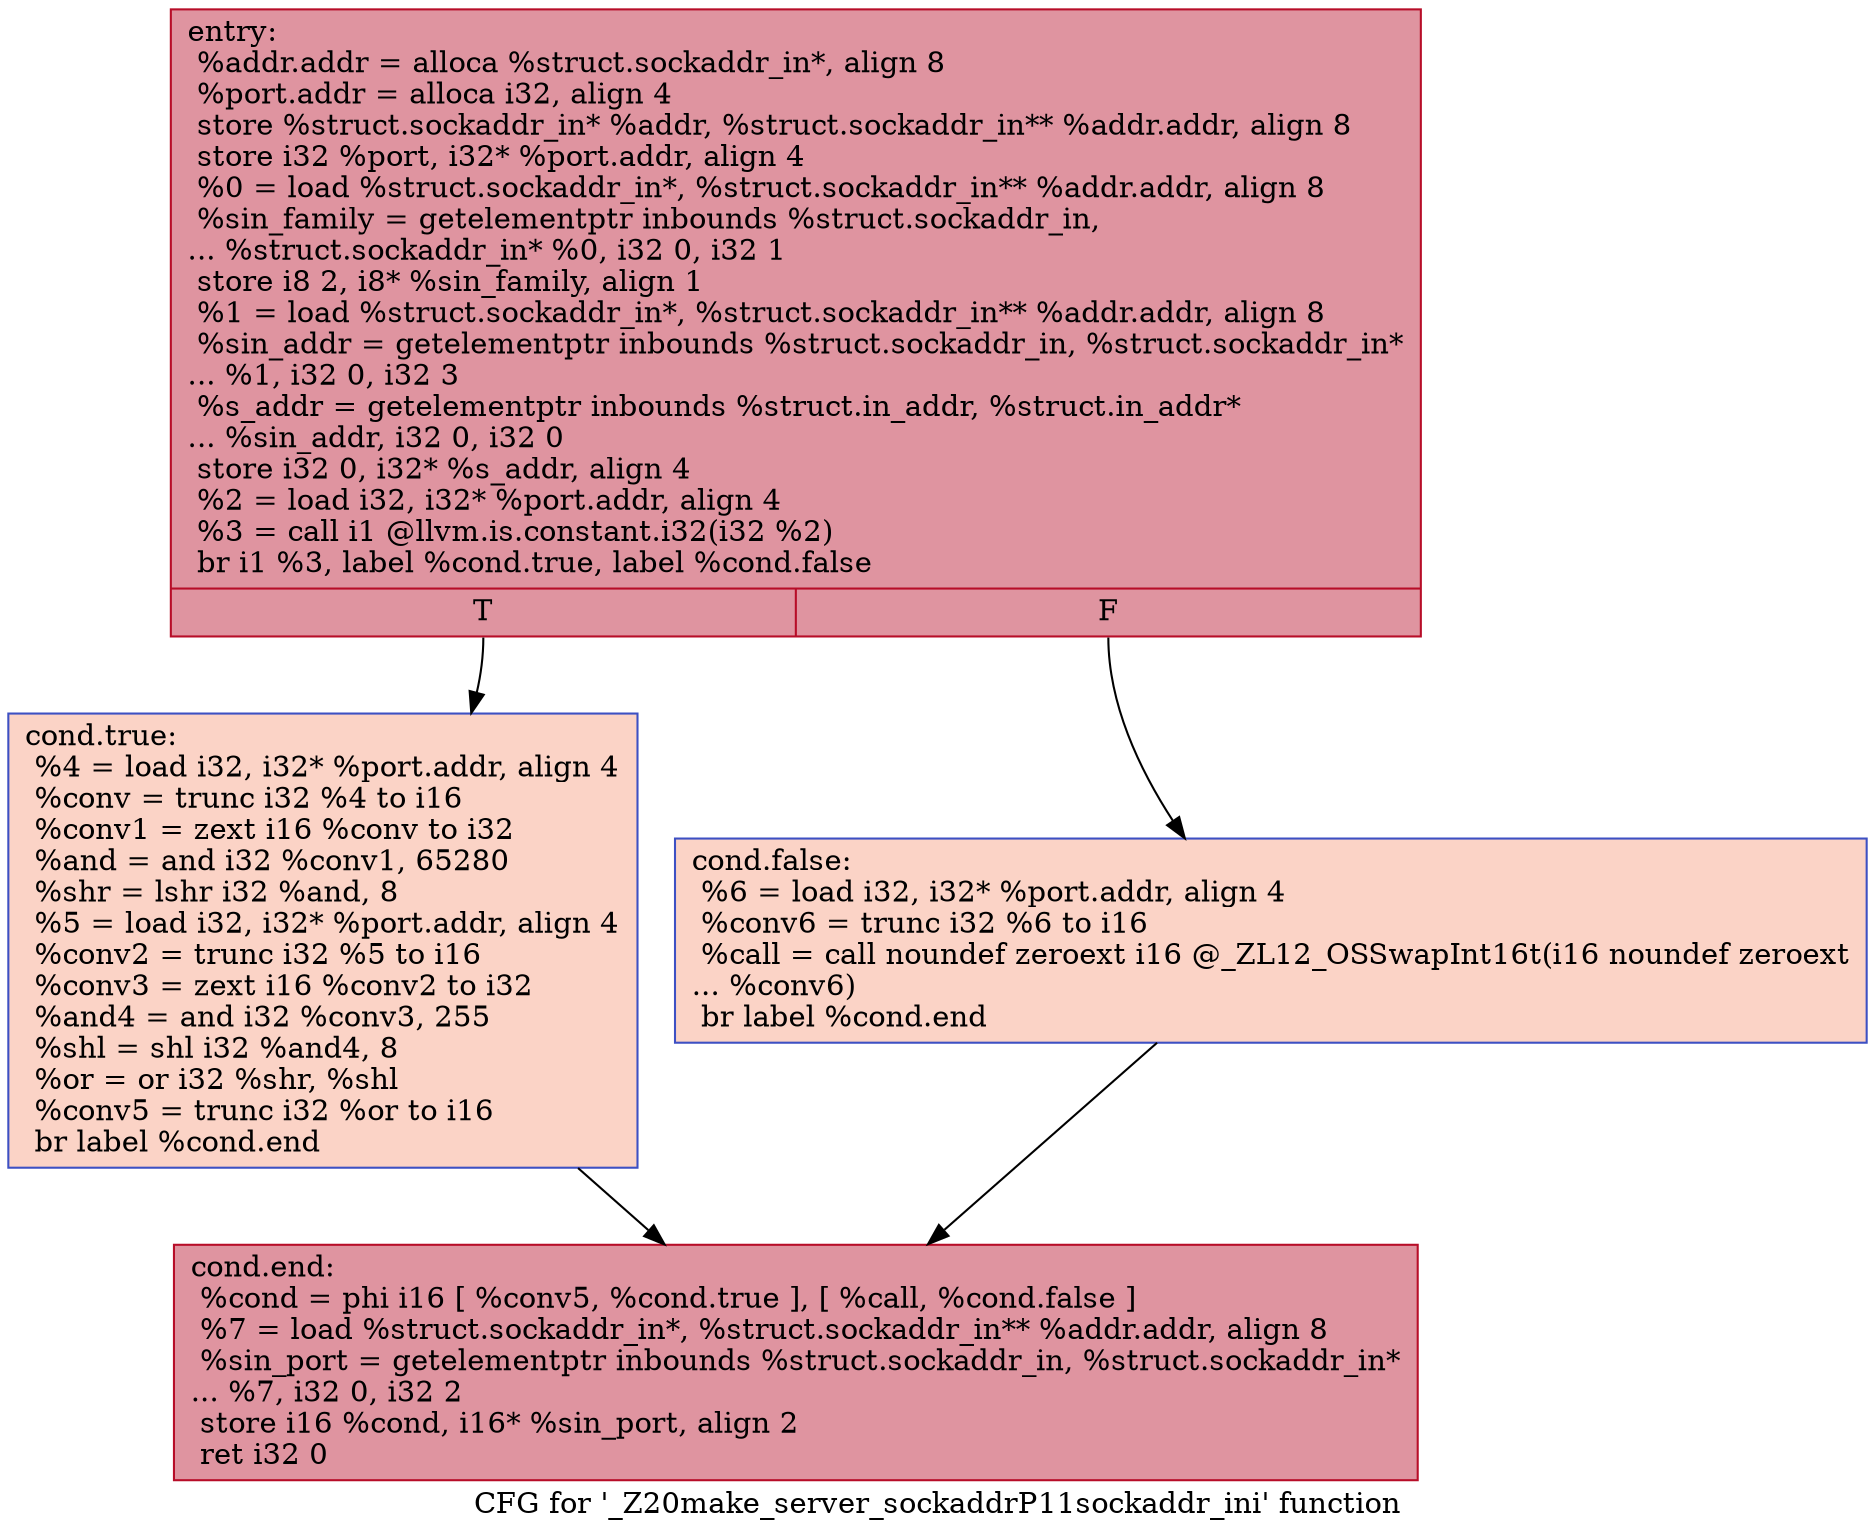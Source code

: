 digraph "CFG for '_Z20make_server_sockaddrP11sockaddr_ini' function" {
	label="CFG for '_Z20make_server_sockaddrP11sockaddr_ini' function";

	Node0x600003e786c0 [shape=record,color="#b70d28ff", style=filled, fillcolor="#b70d2870",label="{entry:\l  %addr.addr = alloca %struct.sockaddr_in*, align 8\l  %port.addr = alloca i32, align 4\l  store %struct.sockaddr_in* %addr, %struct.sockaddr_in** %addr.addr, align 8\l  store i32 %port, i32* %port.addr, align 4\l  %0 = load %struct.sockaddr_in*, %struct.sockaddr_in** %addr.addr, align 8\l  %sin_family = getelementptr inbounds %struct.sockaddr_in,\l... %struct.sockaddr_in* %0, i32 0, i32 1\l  store i8 2, i8* %sin_family, align 1\l  %1 = load %struct.sockaddr_in*, %struct.sockaddr_in** %addr.addr, align 8\l  %sin_addr = getelementptr inbounds %struct.sockaddr_in, %struct.sockaddr_in*\l... %1, i32 0, i32 3\l  %s_addr = getelementptr inbounds %struct.in_addr, %struct.in_addr*\l... %sin_addr, i32 0, i32 0\l  store i32 0, i32* %s_addr, align 4\l  %2 = load i32, i32* %port.addr, align 4\l  %3 = call i1 @llvm.is.constant.i32(i32 %2)\l  br i1 %3, label %cond.true, label %cond.false\l|{<s0>T|<s1>F}}"];
	Node0x600003e786c0:s0 -> Node0x600003e78740;
	Node0x600003e786c0:s1 -> Node0x600003e78780;
	Node0x600003e78740 [shape=record,color="#3d50c3ff", style=filled, fillcolor="#f59c7d70",label="{cond.true:                                        \l  %4 = load i32, i32* %port.addr, align 4\l  %conv = trunc i32 %4 to i16\l  %conv1 = zext i16 %conv to i32\l  %and = and i32 %conv1, 65280\l  %shr = lshr i32 %and, 8\l  %5 = load i32, i32* %port.addr, align 4\l  %conv2 = trunc i32 %5 to i16\l  %conv3 = zext i16 %conv2 to i32\l  %and4 = and i32 %conv3, 255\l  %shl = shl i32 %and4, 8\l  %or = or i32 %shr, %shl\l  %conv5 = trunc i32 %or to i16\l  br label %cond.end\l}"];
	Node0x600003e78740 -> Node0x600003e78800;
	Node0x600003e78780 [shape=record,color="#3d50c3ff", style=filled, fillcolor="#f59c7d70",label="{cond.false:                                       \l  %6 = load i32, i32* %port.addr, align 4\l  %conv6 = trunc i32 %6 to i16\l  %call = call noundef zeroext i16 @_ZL12_OSSwapInt16t(i16 noundef zeroext\l... %conv6)\l  br label %cond.end\l}"];
	Node0x600003e78780 -> Node0x600003e78800;
	Node0x600003e78800 [shape=record,color="#b70d28ff", style=filled, fillcolor="#b70d2870",label="{cond.end:                                         \l  %cond = phi i16 [ %conv5, %cond.true ], [ %call, %cond.false ]\l  %7 = load %struct.sockaddr_in*, %struct.sockaddr_in** %addr.addr, align 8\l  %sin_port = getelementptr inbounds %struct.sockaddr_in, %struct.sockaddr_in*\l... %7, i32 0, i32 2\l  store i16 %cond, i16* %sin_port, align 2\l  ret i32 0\l}"];
}
